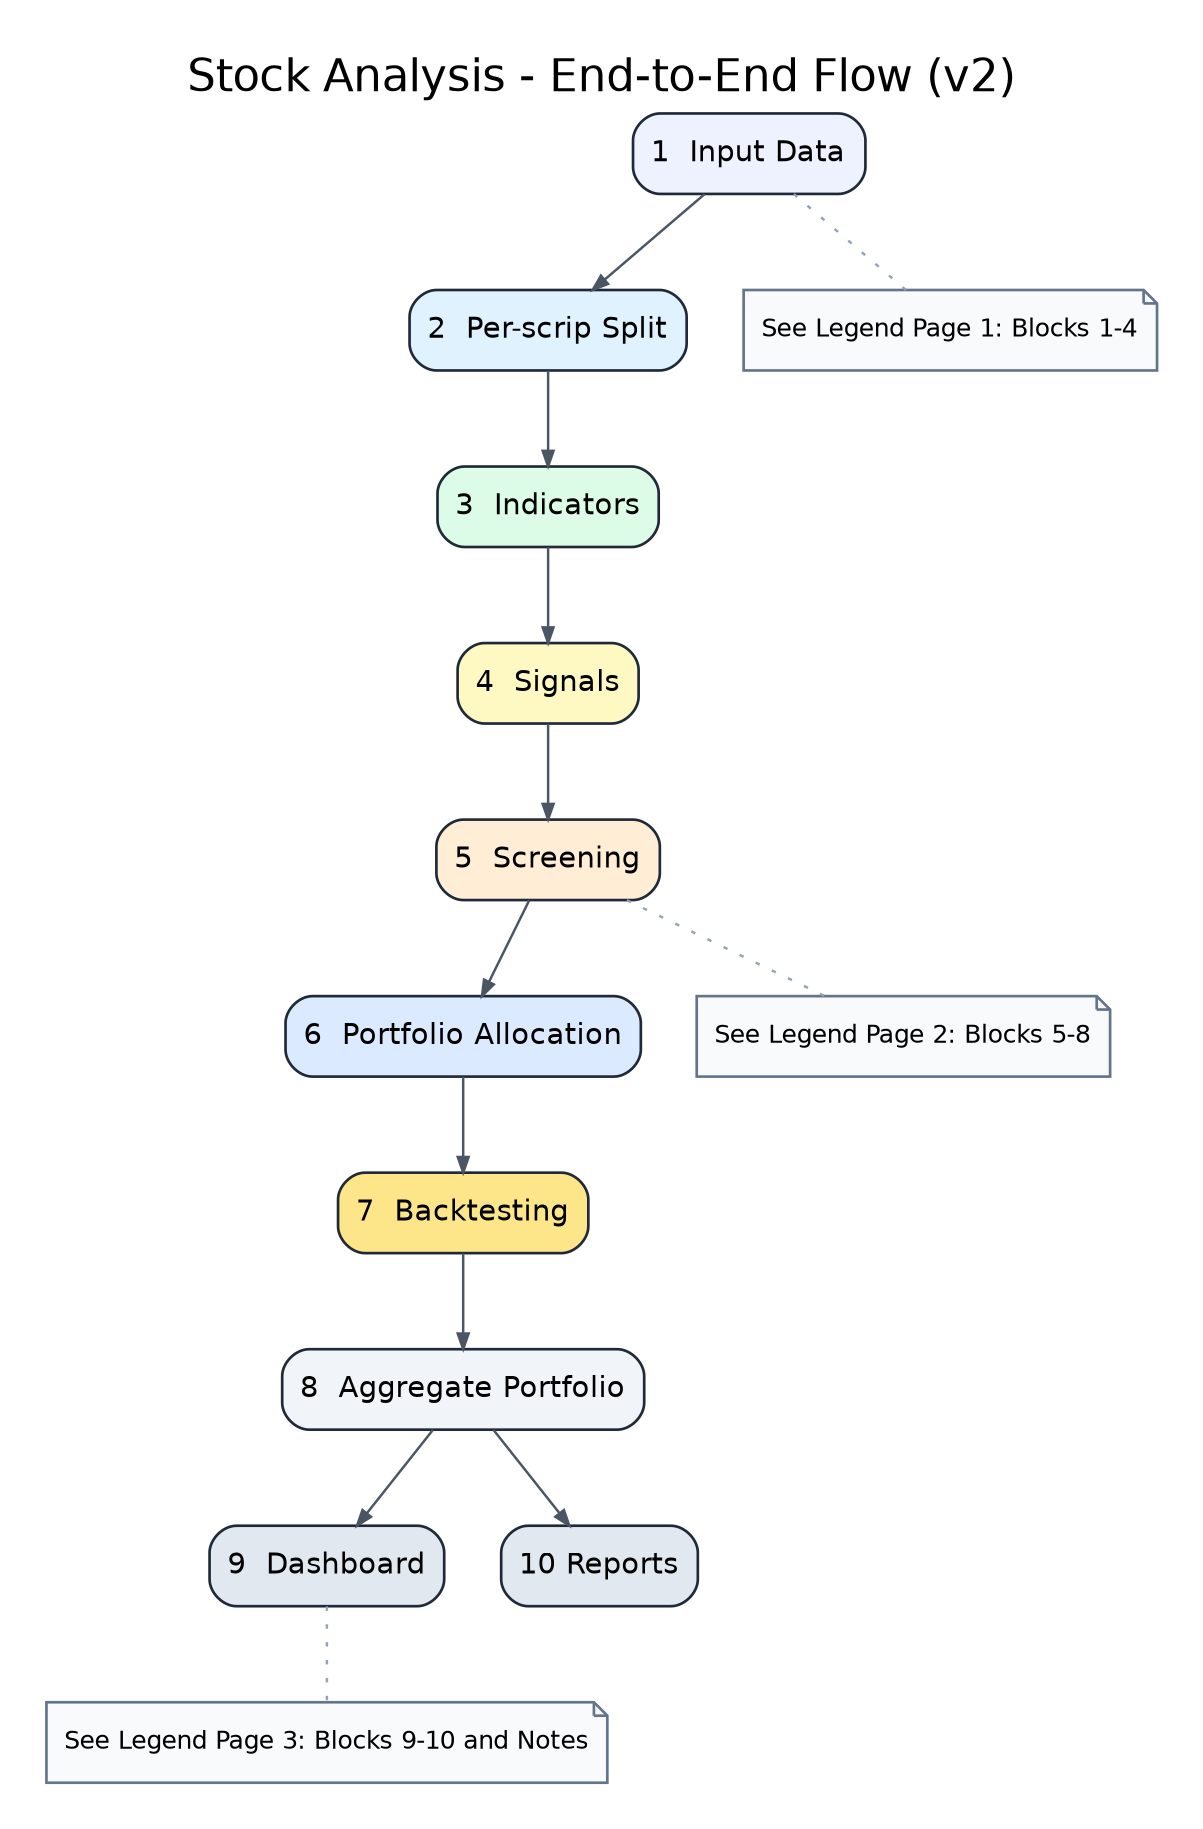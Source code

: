digraph G {
  graph [
    label="Stock Analysis - End-to-End Flow (v2)",
    labelloc="t",
    fontsize=20,
    fontname="Helvetica",
    bgcolor="white",
    rankdir=TB,
    size="8.27,11.69!",
    ratio=compress,
    margin=0.25,
    nodesep="0.35",
    ranksep="0.60",
    splines=spline
  ];

  node [
    shape=box,
    style="rounded,filled",
    fontname="Helvetica",
    fontsize=13,
    color="#1f2937",
    fillcolor="#f8fafc",
    penwidth=1.2
  ];

  edge [
    color="#4b5563",
    penwidth=1.1,
    arrowsize=0.7
  ];

  A [label="1  Input Data",            fillcolor="#eef2ff"];
  B [label="2  Per-scrip Split",       fillcolor="#e0f2fe"];
  C [label="3  Indicators",            fillcolor="#dcfce7"];
  D [label="4  Signals",               fillcolor="#fef9c3"];
  E [label="5  Screening",             fillcolor="#ffedd5"];
  F [label="6  Portfolio Allocation",  fillcolor="#dbeafe"];
  G [label="7  Backtesting",           fillcolor="#fde68a"];
  H [label="8  Aggregate Portfolio",   fillcolor="#f1f5f9"];
  I [label="9  Dashboard",             fillcolor="#e2e8f0"];
  J [label="10 Reports",               fillcolor="#e2e8f0"];

  A -> B -> C -> D -> E -> F -> G -> H;
  { rank=same; I; J }
  H -> I;
  H -> J;

  // subtle pointers to legend pages (no arrows drawn on print)
  note1 [shape=note, label="See Legend Page 1: Blocks 1-4", fontsize=11, color="#64748b", fillcolor="#f8fafc"];
  note2 [shape=note, label="See Legend Page 2: Blocks 5-8", fontsize=11, color="#64748b", fillcolor="#f8fafc"];
  note3 [shape=note, label="See Legend Page 3: Blocks 9-10 and Notes", fontsize=11, color="#64748b", fillcolor="#f8fafc"];

  A -> note1 [style=dotted, arrowhead=none, color="#94a3b8"];
  E -> note2 [style=dotted, arrowhead=none, color="#94a3b8"];
  I -> note3 [style=dotted, arrowhead=none, color="#94a3b8"];
}
